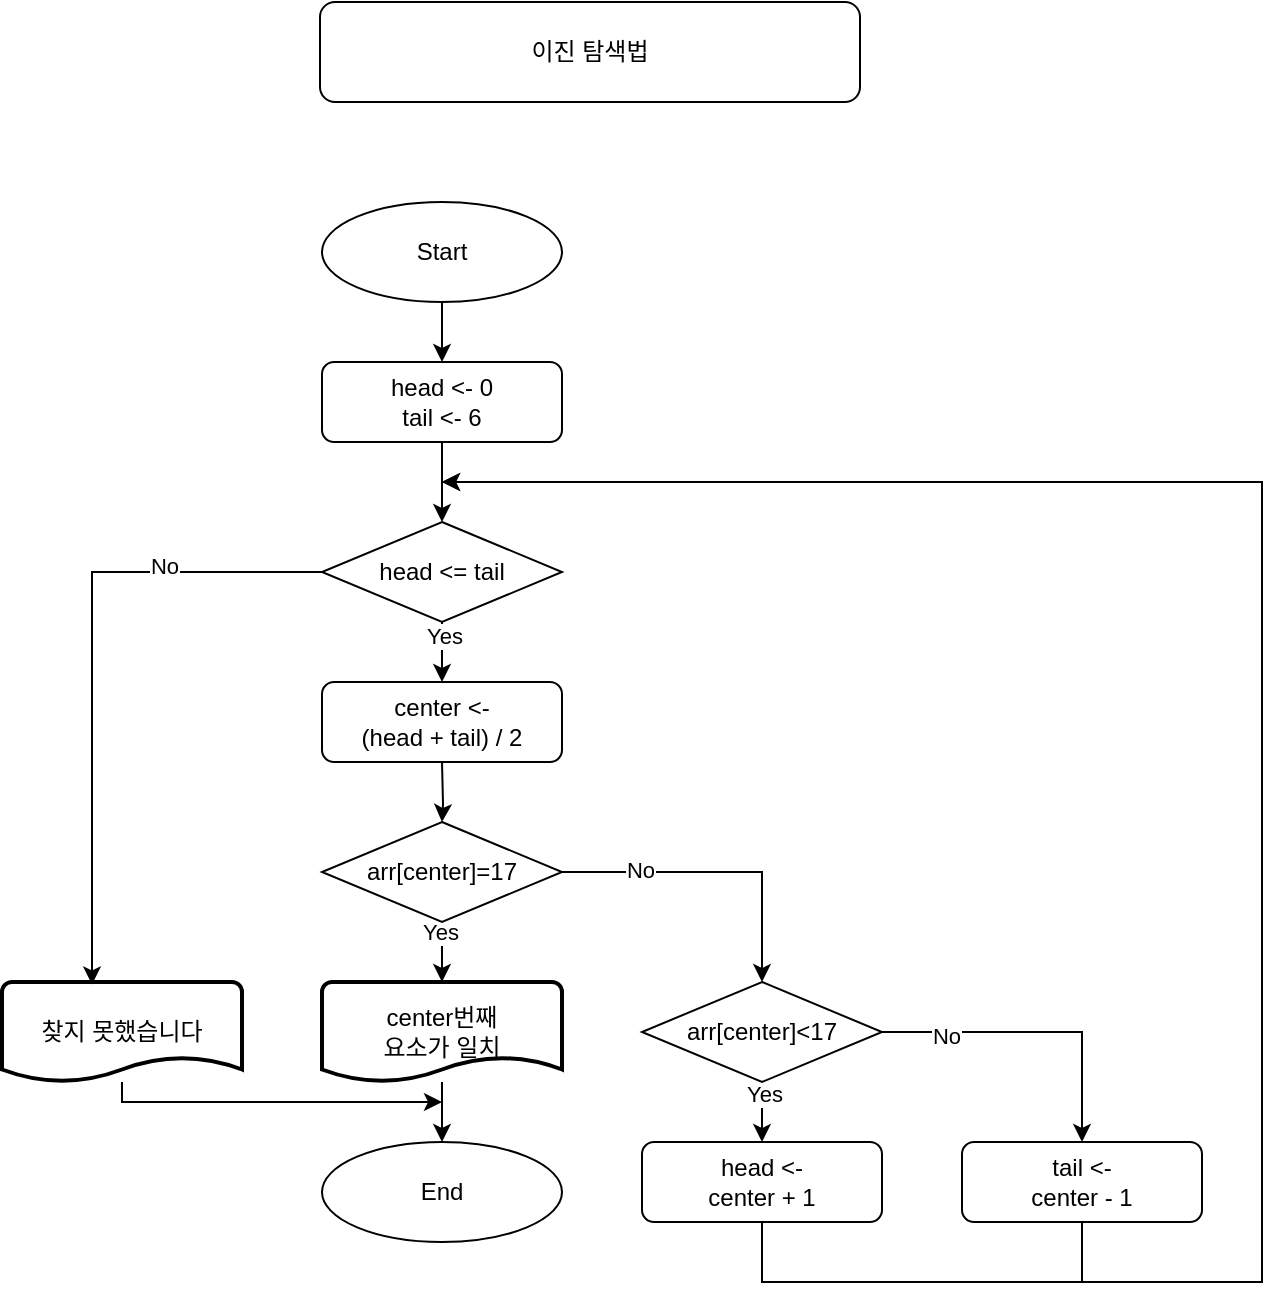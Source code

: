 <mxfile version="16.5.1" type="device"><diagram id="ntVwjWjEUwpGhsx1zN-L" name="페이지-1"><mxGraphModel dx="850" dy="1082" grid="1" gridSize="10" guides="1" tooltips="1" connect="1" arrows="1" fold="1" page="1" pageScale="1" pageWidth="827" pageHeight="1169" math="0" shadow="0"><root><mxCell id="0"/><mxCell id="1" parent="0"/><mxCell id="Q3VsjrMyZSEr3UwN6wIm-1" value="이진 탐색법" style="rounded=1;whiteSpace=wrap;html=1;" vertex="1" parent="1"><mxGeometry x="279" y="40" width="270" height="50" as="geometry"/></mxCell><mxCell id="Q3VsjrMyZSEr3UwN6wIm-10" style="edgeStyle=orthogonalEdgeStyle;rounded=0;orthogonalLoop=1;jettySize=auto;html=1;" edge="1" parent="1" source="Q3VsjrMyZSEr3UwN6wIm-2" target="Q3VsjrMyZSEr3UwN6wIm-3"><mxGeometry relative="1" as="geometry"/></mxCell><mxCell id="Q3VsjrMyZSEr3UwN6wIm-2" value="Start" style="ellipse;whiteSpace=wrap;html=1;" vertex="1" parent="1"><mxGeometry x="280" y="140" width="120" height="50" as="geometry"/></mxCell><mxCell id="Q3VsjrMyZSEr3UwN6wIm-31" style="edgeStyle=orthogonalEdgeStyle;rounded=0;orthogonalLoop=1;jettySize=auto;html=1;" edge="1" parent="1" source="Q3VsjrMyZSEr3UwN6wIm-3" target="Q3VsjrMyZSEr3UwN6wIm-28"><mxGeometry relative="1" as="geometry"/></mxCell><mxCell id="Q3VsjrMyZSEr3UwN6wIm-3" value="head &amp;lt;- 0&lt;br&gt;tail &amp;lt;- 6" style="rounded=1;whiteSpace=wrap;html=1;" vertex="1" parent="1"><mxGeometry x="280" y="220" width="120" height="40" as="geometry"/></mxCell><mxCell id="Q3VsjrMyZSEr3UwN6wIm-8" style="edgeStyle=orthogonalEdgeStyle;rounded=0;orthogonalLoop=1;jettySize=auto;html=1;" edge="1" parent="1" target="Q3VsjrMyZSEr3UwN6wIm-5"><mxGeometry relative="1" as="geometry"><mxPoint x="340" y="420" as="sourcePoint"/></mxGeometry></mxCell><mxCell id="Q3VsjrMyZSEr3UwN6wIm-4" value="center &amp;lt;-&lt;br&gt;(head + tail) / 2" style="rounded=1;whiteSpace=wrap;html=1;" vertex="1" parent="1"><mxGeometry x="280" y="380" width="120" height="40" as="geometry"/></mxCell><mxCell id="Q3VsjrMyZSEr3UwN6wIm-9" style="edgeStyle=orthogonalEdgeStyle;rounded=0;orthogonalLoop=1;jettySize=auto;html=1;entryX=0.5;entryY=0;entryDx=0;entryDy=0;entryPerimeter=0;" edge="1" parent="1" source="Q3VsjrMyZSEr3UwN6wIm-5" target="Q3VsjrMyZSEr3UwN6wIm-6"><mxGeometry relative="1" as="geometry"/></mxCell><mxCell id="Q3VsjrMyZSEr3UwN6wIm-25" value="Yes" style="edgeLabel;html=1;align=center;verticalAlign=middle;resizable=0;points=[];" vertex="1" connectable="0" parent="Q3VsjrMyZSEr3UwN6wIm-9"><mxGeometry x="-0.811" y="-1" relative="1" as="geometry"><mxPoint as="offset"/></mxGeometry></mxCell><mxCell id="Q3VsjrMyZSEr3UwN6wIm-14" style="edgeStyle=orthogonalEdgeStyle;rounded=0;orthogonalLoop=1;jettySize=auto;html=1;entryX=0.5;entryY=0;entryDx=0;entryDy=0;" edge="1" parent="1" source="Q3VsjrMyZSEr3UwN6wIm-5" target="Q3VsjrMyZSEr3UwN6wIm-13"><mxGeometry relative="1" as="geometry"><mxPoint x="510.0" y="510" as="targetPoint"/></mxGeometry></mxCell><mxCell id="Q3VsjrMyZSEr3UwN6wIm-15" value="No" style="edgeLabel;html=1;align=center;verticalAlign=middle;resizable=0;points=[];" vertex="1" connectable="0" parent="Q3VsjrMyZSEr3UwN6wIm-14"><mxGeometry x="-0.503" y="1" relative="1" as="geometry"><mxPoint as="offset"/></mxGeometry></mxCell><mxCell id="Q3VsjrMyZSEr3UwN6wIm-5" value="arr[center]=17" style="rhombus;whiteSpace=wrap;html=1;" vertex="1" parent="1"><mxGeometry x="280" y="450" width="120" height="50" as="geometry"/></mxCell><mxCell id="Q3VsjrMyZSEr3UwN6wIm-12" style="edgeStyle=orthogonalEdgeStyle;rounded=0;orthogonalLoop=1;jettySize=auto;html=1;" edge="1" parent="1" source="Q3VsjrMyZSEr3UwN6wIm-6" target="Q3VsjrMyZSEr3UwN6wIm-11"><mxGeometry relative="1" as="geometry"/></mxCell><mxCell id="Q3VsjrMyZSEr3UwN6wIm-6" value="center번째 &lt;br&gt;요소가 일치" style="strokeWidth=2;html=1;shape=mxgraph.flowchart.document2;whiteSpace=wrap;size=0.25;" vertex="1" parent="1"><mxGeometry x="280" y="530" width="120" height="50" as="geometry"/></mxCell><mxCell id="Q3VsjrMyZSEr3UwN6wIm-11" value="End" style="ellipse;whiteSpace=wrap;html=1;" vertex="1" parent="1"><mxGeometry x="280" y="610" width="120" height="50" as="geometry"/></mxCell><mxCell id="Q3VsjrMyZSEr3UwN6wIm-18" style="edgeStyle=orthogonalEdgeStyle;rounded=0;orthogonalLoop=1;jettySize=auto;html=1;" edge="1" parent="1" source="Q3VsjrMyZSEr3UwN6wIm-13" target="Q3VsjrMyZSEr3UwN6wIm-17"><mxGeometry relative="1" as="geometry"/></mxCell><mxCell id="Q3VsjrMyZSEr3UwN6wIm-24" value="Yes" style="edgeLabel;html=1;align=center;verticalAlign=middle;resizable=0;points=[];" vertex="1" connectable="0" parent="Q3VsjrMyZSEr3UwN6wIm-18"><mxGeometry x="-0.765" y="1" relative="1" as="geometry"><mxPoint as="offset"/></mxGeometry></mxCell><mxCell id="Q3VsjrMyZSEr3UwN6wIm-20" style="edgeStyle=orthogonalEdgeStyle;rounded=0;orthogonalLoop=1;jettySize=auto;html=1;" edge="1" parent="1" source="Q3VsjrMyZSEr3UwN6wIm-13" target="Q3VsjrMyZSEr3UwN6wIm-19"><mxGeometry relative="1" as="geometry"/></mxCell><mxCell id="Q3VsjrMyZSEr3UwN6wIm-23" value="No" style="edgeLabel;html=1;align=center;verticalAlign=middle;resizable=0;points=[];" vertex="1" connectable="0" parent="Q3VsjrMyZSEr3UwN6wIm-20"><mxGeometry x="-0.587" y="-1" relative="1" as="geometry"><mxPoint y="1" as="offset"/></mxGeometry></mxCell><mxCell id="Q3VsjrMyZSEr3UwN6wIm-13" value="arr[center]&amp;lt;17" style="rhombus;whiteSpace=wrap;html=1;" vertex="1" parent="1"><mxGeometry x="440" y="530" width="120" height="50" as="geometry"/></mxCell><mxCell id="Q3VsjrMyZSEr3UwN6wIm-22" style="edgeStyle=orthogonalEdgeStyle;rounded=0;orthogonalLoop=1;jettySize=auto;html=1;" edge="1" parent="1" source="Q3VsjrMyZSEr3UwN6wIm-17"><mxGeometry relative="1" as="geometry"><mxPoint x="340.0" y="280" as="targetPoint"/><Array as="points"><mxPoint x="500" y="680"/><mxPoint x="750" y="680"/><mxPoint x="750" y="280"/></Array></mxGeometry></mxCell><mxCell id="Q3VsjrMyZSEr3UwN6wIm-17" value="head &amp;lt;-&lt;br&gt;center + 1" style="rounded=1;whiteSpace=wrap;html=1;" vertex="1" parent="1"><mxGeometry x="440" y="610" width="120" height="40" as="geometry"/></mxCell><mxCell id="Q3VsjrMyZSEr3UwN6wIm-21" style="edgeStyle=orthogonalEdgeStyle;rounded=0;orthogonalLoop=1;jettySize=auto;html=1;exitX=0.5;exitY=1;exitDx=0;exitDy=0;" edge="1" parent="1" source="Q3VsjrMyZSEr3UwN6wIm-19"><mxGeometry relative="1" as="geometry"><mxPoint x="340" y="280" as="targetPoint"/><Array as="points"><mxPoint x="660" y="680"/><mxPoint x="750" y="680"/><mxPoint x="750" y="280"/></Array></mxGeometry></mxCell><mxCell id="Q3VsjrMyZSEr3UwN6wIm-19" value="tail &amp;lt;-&lt;br&gt;center - 1" style="rounded=1;whiteSpace=wrap;html=1;" vertex="1" parent="1"><mxGeometry x="600" y="610" width="120" height="40" as="geometry"/></mxCell><mxCell id="Q3VsjrMyZSEr3UwN6wIm-27" style="edgeStyle=orthogonalEdgeStyle;rounded=0;orthogonalLoop=1;jettySize=auto;html=1;" edge="1" parent="1" source="Q3VsjrMyZSEr3UwN6wIm-26"><mxGeometry relative="1" as="geometry"><mxPoint x="340" y="590.0" as="targetPoint"/><Array as="points"><mxPoint x="180" y="590"/></Array></mxGeometry></mxCell><mxCell id="Q3VsjrMyZSEr3UwN6wIm-26" value="찾지 못했습니다" style="strokeWidth=2;html=1;shape=mxgraph.flowchart.document2;whiteSpace=wrap;size=0.25;" vertex="1" parent="1"><mxGeometry x="120" y="530" width="120" height="50" as="geometry"/></mxCell><mxCell id="Q3VsjrMyZSEr3UwN6wIm-32" style="edgeStyle=orthogonalEdgeStyle;rounded=0;orthogonalLoop=1;jettySize=auto;html=1;" edge="1" parent="1" source="Q3VsjrMyZSEr3UwN6wIm-28" target="Q3VsjrMyZSEr3UwN6wIm-4"><mxGeometry relative="1" as="geometry"/></mxCell><mxCell id="Q3VsjrMyZSEr3UwN6wIm-35" value="Yes" style="edgeLabel;html=1;align=center;verticalAlign=middle;resizable=0;points=[];" vertex="1" connectable="0" parent="Q3VsjrMyZSEr3UwN6wIm-32"><mxGeometry x="-0.713" y="1" relative="1" as="geometry"><mxPoint as="offset"/></mxGeometry></mxCell><mxCell id="Q3VsjrMyZSEr3UwN6wIm-33" style="edgeStyle=orthogonalEdgeStyle;rounded=0;orthogonalLoop=1;jettySize=auto;html=1;entryX=0.375;entryY=0.025;entryDx=0;entryDy=0;entryPerimeter=0;" edge="1" parent="1" source="Q3VsjrMyZSEr3UwN6wIm-28" target="Q3VsjrMyZSEr3UwN6wIm-26"><mxGeometry relative="1" as="geometry"/></mxCell><mxCell id="Q3VsjrMyZSEr3UwN6wIm-34" value="No" style="edgeLabel;html=1;align=center;verticalAlign=middle;resizable=0;points=[];" vertex="1" connectable="0" parent="Q3VsjrMyZSEr3UwN6wIm-33"><mxGeometry x="-0.514" y="-3" relative="1" as="geometry"><mxPoint x="-1" as="offset"/></mxGeometry></mxCell><mxCell id="Q3VsjrMyZSEr3UwN6wIm-28" value="head &amp;lt;= tail" style="rhombus;whiteSpace=wrap;html=1;" vertex="1" parent="1"><mxGeometry x="280" y="300" width="120" height="50" as="geometry"/></mxCell></root></mxGraphModel></diagram></mxfile>